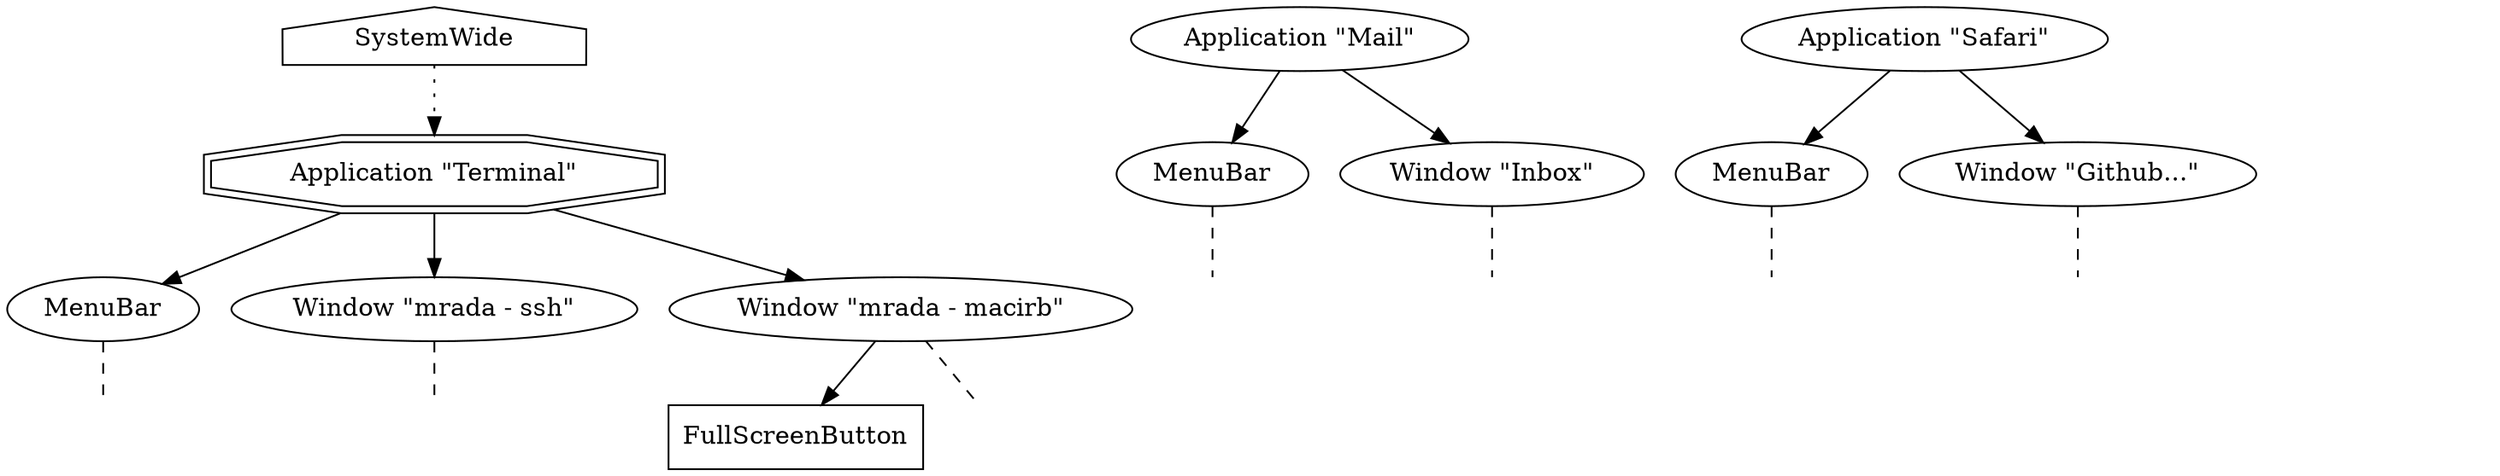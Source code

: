 digraph {
  graph [packmode = clust]

  SystemWide   [label = "SystemWide"] [shape = house]
  Mail         [label = "Application \"Mail\""] [shape = oval]
  Safari       [label = "Application \"Safari\""] [shape = oval]
  Terminal     [label = "Application \"Terminal\""] [shape = doubleoctagon]
  
  MMenuBar    [label = "MenuBar"] [shape = oval]
  SMenuBar    [label = "MenuBar"] [shape = oval]
  TMenuBar    [label = "MenuBar"] [shape = oval]

  MWindow  [label = "Window \"Inbox\""] [shape = oval]
  TWindow  [label = "Window \"mrada - ssh\""] [shape = oval]
  TWindow2 [label = "Window \"mrada - macirb\""] [shape = oval]
  SWindow  [label = "Window \"Github...\""] [shape = oval]

  Button [label = "FullScreenButton"] [shape = box]
  
  E1 [shape = none] [label = ""]
  E2 [shape = none] [label = ""]
  E3 [shape = none] [label = ""]
  E4 [shape = none] [label = ""]
  E5 [shape = none] [label = ""]
  E6 [shape = none] [label = ""]
  E7 [shape = none] [label = ""]
  E8 [shape = none] [label = ""]
  E9 [shape = none] [label = ""]
  E0 [shape = none] [label = ""]

  Mail -> MMenuBar
  Safari -> SMenuBar
  Terminal -> TMenuBar

  MMenuBar -> E1 [style = dashed] [arrowhead = none]
  SMenuBar -> E2 [style = dashed] [arrowhead = none]
  TMenuBar -> E3 [style = dashed] [arrowhead = none]

  Mail -> MWindow
  Safari -> SWindow
  Terminal -> TWindow
  Terminal -> TWindow2

  MWindow -> E4 [style = dashed] [arrowhead = none]
  SWindow -> E7 [style = dashed] [arrowhead = none]
  TWindow -> E5 [style = dashed] [arrowhead = none]
  TWindow2 -> E6 [style = dashed] [arrowhead = none]

  TWindow2 -> Button

  SystemWide -> Terminal [style = dotted]
}
